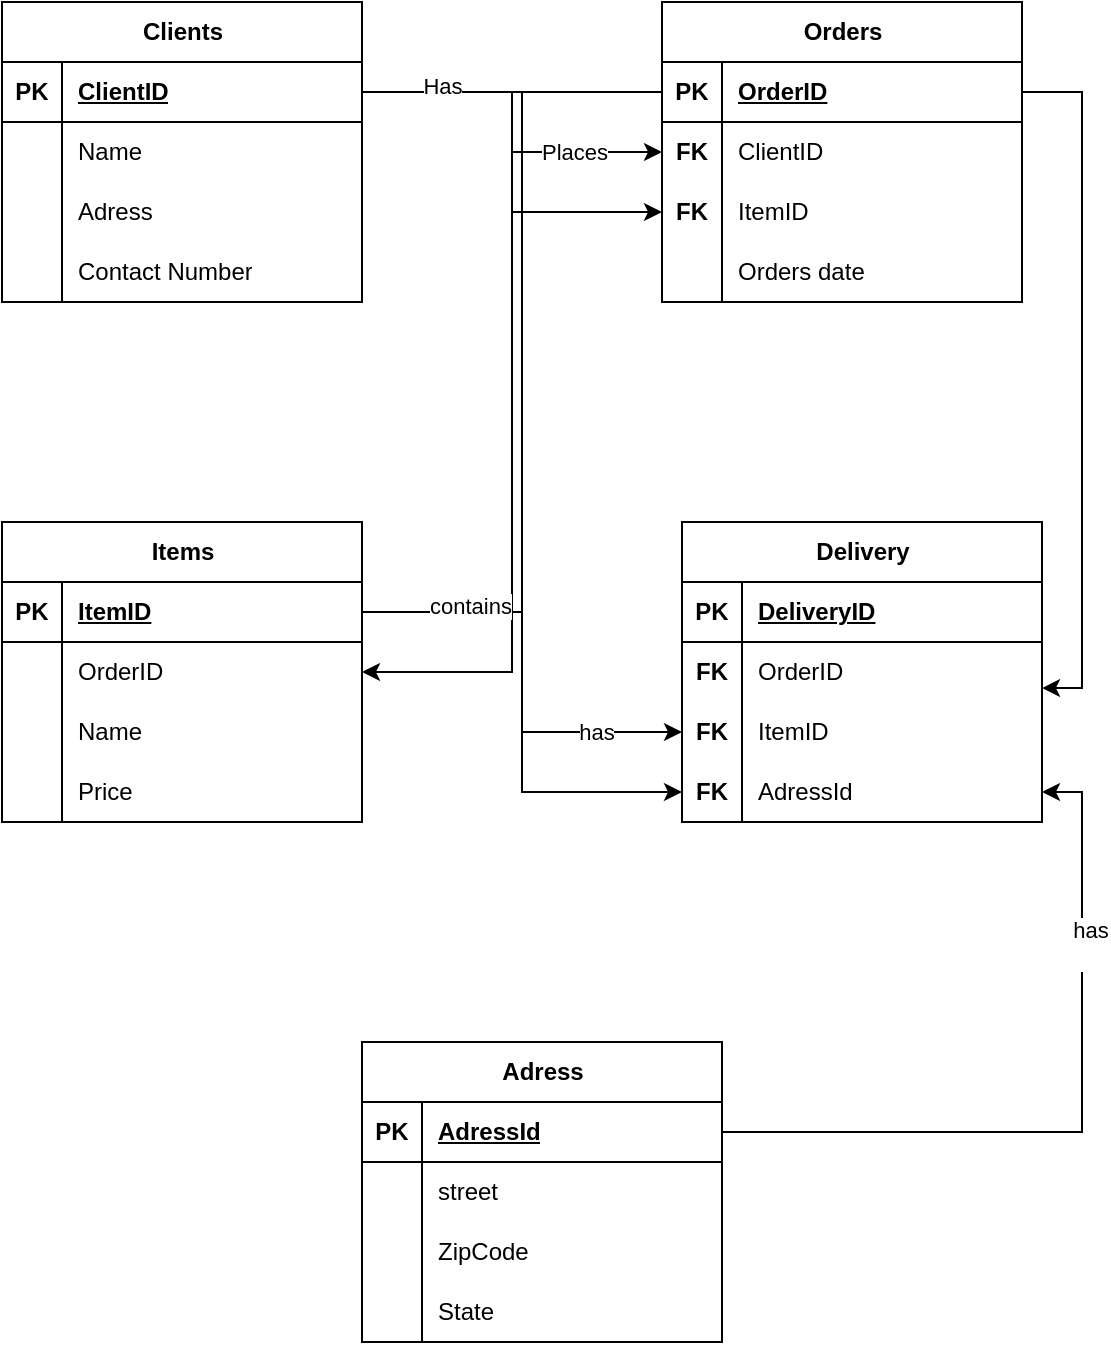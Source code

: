 <mxfile version="22.1.20" type="github">
  <diagram name="Page-1" id="TirgFx9YtodZcMTYf3aa">
    <mxGraphModel dx="944" dy="635" grid="1" gridSize="10" guides="1" tooltips="1" connect="1" arrows="1" fold="1" page="1" pageScale="1" pageWidth="850" pageHeight="1100" math="0" shadow="0">
      <root>
        <mxCell id="0" />
        <mxCell id="1" parent="0" />
        <mxCell id="eYpAsCzS3CUe_JjJ_ccd-61" value="Clients" style="shape=table;startSize=30;container=1;collapsible=1;childLayout=tableLayout;fixedRows=1;rowLines=0;fontStyle=1;align=center;resizeLast=1;html=1;" vertex="1" parent="1">
          <mxGeometry x="150" y="140" width="180" height="150" as="geometry" />
        </mxCell>
        <mxCell id="eYpAsCzS3CUe_JjJ_ccd-62" value="" style="shape=tableRow;horizontal=0;startSize=0;swimlaneHead=0;swimlaneBody=0;fillColor=none;collapsible=0;dropTarget=0;points=[[0,0.5],[1,0.5]];portConstraint=eastwest;top=0;left=0;right=0;bottom=1;" vertex="1" parent="eYpAsCzS3CUe_JjJ_ccd-61">
          <mxGeometry y="30" width="180" height="30" as="geometry" />
        </mxCell>
        <mxCell id="eYpAsCzS3CUe_JjJ_ccd-63" value="PK" style="shape=partialRectangle;connectable=0;fillColor=none;top=0;left=0;bottom=0;right=0;fontStyle=1;overflow=hidden;whiteSpace=wrap;html=1;" vertex="1" parent="eYpAsCzS3CUe_JjJ_ccd-62">
          <mxGeometry width="30" height="30" as="geometry">
            <mxRectangle width="30" height="30" as="alternateBounds" />
          </mxGeometry>
        </mxCell>
        <mxCell id="eYpAsCzS3CUe_JjJ_ccd-64" value="ClientID" style="shape=partialRectangle;connectable=0;fillColor=none;top=0;left=0;bottom=0;right=0;align=left;spacingLeft=6;fontStyle=5;overflow=hidden;whiteSpace=wrap;html=1;" vertex="1" parent="eYpAsCzS3CUe_JjJ_ccd-62">
          <mxGeometry x="30" width="150" height="30" as="geometry">
            <mxRectangle width="150" height="30" as="alternateBounds" />
          </mxGeometry>
        </mxCell>
        <mxCell id="eYpAsCzS3CUe_JjJ_ccd-65" value="" style="shape=tableRow;horizontal=0;startSize=0;swimlaneHead=0;swimlaneBody=0;fillColor=none;collapsible=0;dropTarget=0;points=[[0,0.5],[1,0.5]];portConstraint=eastwest;top=0;left=0;right=0;bottom=0;" vertex="1" parent="eYpAsCzS3CUe_JjJ_ccd-61">
          <mxGeometry y="60" width="180" height="30" as="geometry" />
        </mxCell>
        <mxCell id="eYpAsCzS3CUe_JjJ_ccd-66" value="" style="shape=partialRectangle;connectable=0;fillColor=none;top=0;left=0;bottom=0;right=0;editable=1;overflow=hidden;whiteSpace=wrap;html=1;" vertex="1" parent="eYpAsCzS3CUe_JjJ_ccd-65">
          <mxGeometry width="30" height="30" as="geometry">
            <mxRectangle width="30" height="30" as="alternateBounds" />
          </mxGeometry>
        </mxCell>
        <mxCell id="eYpAsCzS3CUe_JjJ_ccd-67" value="Name" style="shape=partialRectangle;connectable=0;fillColor=none;top=0;left=0;bottom=0;right=0;align=left;spacingLeft=6;overflow=hidden;whiteSpace=wrap;html=1;" vertex="1" parent="eYpAsCzS3CUe_JjJ_ccd-65">
          <mxGeometry x="30" width="150" height="30" as="geometry">
            <mxRectangle width="150" height="30" as="alternateBounds" />
          </mxGeometry>
        </mxCell>
        <mxCell id="eYpAsCzS3CUe_JjJ_ccd-68" value="" style="shape=tableRow;horizontal=0;startSize=0;swimlaneHead=0;swimlaneBody=0;fillColor=none;collapsible=0;dropTarget=0;points=[[0,0.5],[1,0.5]];portConstraint=eastwest;top=0;left=0;right=0;bottom=0;" vertex="1" parent="eYpAsCzS3CUe_JjJ_ccd-61">
          <mxGeometry y="90" width="180" height="30" as="geometry" />
        </mxCell>
        <mxCell id="eYpAsCzS3CUe_JjJ_ccd-69" value="" style="shape=partialRectangle;connectable=0;fillColor=none;top=0;left=0;bottom=0;right=0;editable=1;overflow=hidden;whiteSpace=wrap;html=1;" vertex="1" parent="eYpAsCzS3CUe_JjJ_ccd-68">
          <mxGeometry width="30" height="30" as="geometry">
            <mxRectangle width="30" height="30" as="alternateBounds" />
          </mxGeometry>
        </mxCell>
        <mxCell id="eYpAsCzS3CUe_JjJ_ccd-70" value="Adress" style="shape=partialRectangle;connectable=0;fillColor=none;top=0;left=0;bottom=0;right=0;align=left;spacingLeft=6;overflow=hidden;whiteSpace=wrap;html=1;" vertex="1" parent="eYpAsCzS3CUe_JjJ_ccd-68">
          <mxGeometry x="30" width="150" height="30" as="geometry">
            <mxRectangle width="150" height="30" as="alternateBounds" />
          </mxGeometry>
        </mxCell>
        <mxCell id="eYpAsCzS3CUe_JjJ_ccd-71" value="" style="shape=tableRow;horizontal=0;startSize=0;swimlaneHead=0;swimlaneBody=0;fillColor=none;collapsible=0;dropTarget=0;points=[[0,0.5],[1,0.5]];portConstraint=eastwest;top=0;left=0;right=0;bottom=0;" vertex="1" parent="eYpAsCzS3CUe_JjJ_ccd-61">
          <mxGeometry y="120" width="180" height="30" as="geometry" />
        </mxCell>
        <mxCell id="eYpAsCzS3CUe_JjJ_ccd-72" value="" style="shape=partialRectangle;connectable=0;fillColor=none;top=0;left=0;bottom=0;right=0;editable=1;overflow=hidden;whiteSpace=wrap;html=1;" vertex="1" parent="eYpAsCzS3CUe_JjJ_ccd-71">
          <mxGeometry width="30" height="30" as="geometry">
            <mxRectangle width="30" height="30" as="alternateBounds" />
          </mxGeometry>
        </mxCell>
        <mxCell id="eYpAsCzS3CUe_JjJ_ccd-73" value="Contact Number" style="shape=partialRectangle;connectable=0;fillColor=none;top=0;left=0;bottom=0;right=0;align=left;spacingLeft=6;overflow=hidden;whiteSpace=wrap;html=1;" vertex="1" parent="eYpAsCzS3CUe_JjJ_ccd-71">
          <mxGeometry x="30" width="150" height="30" as="geometry">
            <mxRectangle width="150" height="30" as="alternateBounds" />
          </mxGeometry>
        </mxCell>
        <mxCell id="eYpAsCzS3CUe_JjJ_ccd-74" value="Orders" style="shape=table;startSize=30;container=1;collapsible=1;childLayout=tableLayout;fixedRows=1;rowLines=0;fontStyle=1;align=center;resizeLast=1;html=1;" vertex="1" parent="1">
          <mxGeometry x="480" y="140" width="180" height="150" as="geometry" />
        </mxCell>
        <mxCell id="eYpAsCzS3CUe_JjJ_ccd-75" value="" style="shape=tableRow;horizontal=0;startSize=0;swimlaneHead=0;swimlaneBody=0;fillColor=none;collapsible=0;dropTarget=0;points=[[0,0.5],[1,0.5]];portConstraint=eastwest;top=0;left=0;right=0;bottom=1;" vertex="1" parent="eYpAsCzS3CUe_JjJ_ccd-74">
          <mxGeometry y="30" width="180" height="30" as="geometry" />
        </mxCell>
        <mxCell id="eYpAsCzS3CUe_JjJ_ccd-76" value="PK" style="shape=partialRectangle;connectable=0;fillColor=none;top=0;left=0;bottom=0;right=0;fontStyle=1;overflow=hidden;whiteSpace=wrap;html=1;" vertex="1" parent="eYpAsCzS3CUe_JjJ_ccd-75">
          <mxGeometry width="30" height="30" as="geometry">
            <mxRectangle width="30" height="30" as="alternateBounds" />
          </mxGeometry>
        </mxCell>
        <mxCell id="eYpAsCzS3CUe_JjJ_ccd-77" value="OrderID" style="shape=partialRectangle;connectable=0;fillColor=none;top=0;left=0;bottom=0;right=0;align=left;spacingLeft=6;fontStyle=5;overflow=hidden;whiteSpace=wrap;html=1;" vertex="1" parent="eYpAsCzS3CUe_JjJ_ccd-75">
          <mxGeometry x="30" width="150" height="30" as="geometry">
            <mxRectangle width="150" height="30" as="alternateBounds" />
          </mxGeometry>
        </mxCell>
        <mxCell id="eYpAsCzS3CUe_JjJ_ccd-78" value="" style="shape=tableRow;horizontal=0;startSize=0;swimlaneHead=0;swimlaneBody=0;fillColor=none;collapsible=0;dropTarget=0;points=[[0,0.5],[1,0.5]];portConstraint=eastwest;top=0;left=0;right=0;bottom=0;" vertex="1" parent="eYpAsCzS3CUe_JjJ_ccd-74">
          <mxGeometry y="60" width="180" height="30" as="geometry" />
        </mxCell>
        <mxCell id="eYpAsCzS3CUe_JjJ_ccd-79" value="&lt;b&gt;FK&lt;/b&gt;" style="shape=partialRectangle;connectable=0;fillColor=none;top=0;left=0;bottom=0;right=0;editable=1;overflow=hidden;whiteSpace=wrap;html=1;" vertex="1" parent="eYpAsCzS3CUe_JjJ_ccd-78">
          <mxGeometry width="30" height="30" as="geometry">
            <mxRectangle width="30" height="30" as="alternateBounds" />
          </mxGeometry>
        </mxCell>
        <mxCell id="eYpAsCzS3CUe_JjJ_ccd-80" value="ClientID" style="shape=partialRectangle;connectable=0;fillColor=none;top=0;left=0;bottom=0;right=0;align=left;spacingLeft=6;overflow=hidden;whiteSpace=wrap;html=1;" vertex="1" parent="eYpAsCzS3CUe_JjJ_ccd-78">
          <mxGeometry x="30" width="150" height="30" as="geometry">
            <mxRectangle width="150" height="30" as="alternateBounds" />
          </mxGeometry>
        </mxCell>
        <mxCell id="eYpAsCzS3CUe_JjJ_ccd-81" value="" style="shape=tableRow;horizontal=0;startSize=0;swimlaneHead=0;swimlaneBody=0;fillColor=none;collapsible=0;dropTarget=0;points=[[0,0.5],[1,0.5]];portConstraint=eastwest;top=0;left=0;right=0;bottom=0;" vertex="1" parent="eYpAsCzS3CUe_JjJ_ccd-74">
          <mxGeometry y="90" width="180" height="30" as="geometry" />
        </mxCell>
        <mxCell id="eYpAsCzS3CUe_JjJ_ccd-82" value="&lt;b&gt;FK&lt;/b&gt;" style="shape=partialRectangle;connectable=0;fillColor=none;top=0;left=0;bottom=0;right=0;editable=1;overflow=hidden;whiteSpace=wrap;html=1;" vertex="1" parent="eYpAsCzS3CUe_JjJ_ccd-81">
          <mxGeometry width="30" height="30" as="geometry">
            <mxRectangle width="30" height="30" as="alternateBounds" />
          </mxGeometry>
        </mxCell>
        <mxCell id="eYpAsCzS3CUe_JjJ_ccd-83" value="ItemID" style="shape=partialRectangle;connectable=0;fillColor=none;top=0;left=0;bottom=0;right=0;align=left;spacingLeft=6;overflow=hidden;whiteSpace=wrap;html=1;" vertex="1" parent="eYpAsCzS3CUe_JjJ_ccd-81">
          <mxGeometry x="30" width="150" height="30" as="geometry">
            <mxRectangle width="150" height="30" as="alternateBounds" />
          </mxGeometry>
        </mxCell>
        <mxCell id="eYpAsCzS3CUe_JjJ_ccd-84" value="" style="shape=tableRow;horizontal=0;startSize=0;swimlaneHead=0;swimlaneBody=0;fillColor=none;collapsible=0;dropTarget=0;points=[[0,0.5],[1,0.5]];portConstraint=eastwest;top=0;left=0;right=0;bottom=0;" vertex="1" parent="eYpAsCzS3CUe_JjJ_ccd-74">
          <mxGeometry y="120" width="180" height="30" as="geometry" />
        </mxCell>
        <mxCell id="eYpAsCzS3CUe_JjJ_ccd-85" value="" style="shape=partialRectangle;connectable=0;fillColor=none;top=0;left=0;bottom=0;right=0;editable=1;overflow=hidden;whiteSpace=wrap;html=1;" vertex="1" parent="eYpAsCzS3CUe_JjJ_ccd-84">
          <mxGeometry width="30" height="30" as="geometry">
            <mxRectangle width="30" height="30" as="alternateBounds" />
          </mxGeometry>
        </mxCell>
        <mxCell id="eYpAsCzS3CUe_JjJ_ccd-86" value="Orders date" style="shape=partialRectangle;connectable=0;fillColor=none;top=0;left=0;bottom=0;right=0;align=left;spacingLeft=6;overflow=hidden;whiteSpace=wrap;html=1;" vertex="1" parent="eYpAsCzS3CUe_JjJ_ccd-84">
          <mxGeometry x="30" width="150" height="30" as="geometry">
            <mxRectangle width="150" height="30" as="alternateBounds" />
          </mxGeometry>
        </mxCell>
        <mxCell id="eYpAsCzS3CUe_JjJ_ccd-87" value="Items" style="shape=table;startSize=30;container=1;collapsible=1;childLayout=tableLayout;fixedRows=1;rowLines=0;fontStyle=1;align=center;resizeLast=1;html=1;" vertex="1" parent="1">
          <mxGeometry x="150" y="400" width="180" height="150" as="geometry" />
        </mxCell>
        <mxCell id="eYpAsCzS3CUe_JjJ_ccd-88" value="" style="shape=tableRow;horizontal=0;startSize=0;swimlaneHead=0;swimlaneBody=0;fillColor=none;collapsible=0;dropTarget=0;points=[[0,0.5],[1,0.5]];portConstraint=eastwest;top=0;left=0;right=0;bottom=1;" vertex="1" parent="eYpAsCzS3CUe_JjJ_ccd-87">
          <mxGeometry y="30" width="180" height="30" as="geometry" />
        </mxCell>
        <mxCell id="eYpAsCzS3CUe_JjJ_ccd-89" value="PK" style="shape=partialRectangle;connectable=0;fillColor=none;top=0;left=0;bottom=0;right=0;fontStyle=1;overflow=hidden;whiteSpace=wrap;html=1;" vertex="1" parent="eYpAsCzS3CUe_JjJ_ccd-88">
          <mxGeometry width="30" height="30" as="geometry">
            <mxRectangle width="30" height="30" as="alternateBounds" />
          </mxGeometry>
        </mxCell>
        <mxCell id="eYpAsCzS3CUe_JjJ_ccd-90" value="ItemID" style="shape=partialRectangle;connectable=0;fillColor=none;top=0;left=0;bottom=0;right=0;align=left;spacingLeft=6;fontStyle=5;overflow=hidden;whiteSpace=wrap;html=1;" vertex="1" parent="eYpAsCzS3CUe_JjJ_ccd-88">
          <mxGeometry x="30" width="150" height="30" as="geometry">
            <mxRectangle width="150" height="30" as="alternateBounds" />
          </mxGeometry>
        </mxCell>
        <mxCell id="eYpAsCzS3CUe_JjJ_ccd-91" value="" style="shape=tableRow;horizontal=0;startSize=0;swimlaneHead=0;swimlaneBody=0;fillColor=none;collapsible=0;dropTarget=0;points=[[0,0.5],[1,0.5]];portConstraint=eastwest;top=0;left=0;right=0;bottom=0;" vertex="1" parent="eYpAsCzS3CUe_JjJ_ccd-87">
          <mxGeometry y="60" width="180" height="30" as="geometry" />
        </mxCell>
        <mxCell id="eYpAsCzS3CUe_JjJ_ccd-92" value="" style="shape=partialRectangle;connectable=0;fillColor=none;top=0;left=0;bottom=0;right=0;editable=1;overflow=hidden;whiteSpace=wrap;html=1;" vertex="1" parent="eYpAsCzS3CUe_JjJ_ccd-91">
          <mxGeometry width="30" height="30" as="geometry">
            <mxRectangle width="30" height="30" as="alternateBounds" />
          </mxGeometry>
        </mxCell>
        <mxCell id="eYpAsCzS3CUe_JjJ_ccd-93" value="OrderID" style="shape=partialRectangle;connectable=0;fillColor=none;top=0;left=0;bottom=0;right=0;align=left;spacingLeft=6;overflow=hidden;whiteSpace=wrap;html=1;" vertex="1" parent="eYpAsCzS3CUe_JjJ_ccd-91">
          <mxGeometry x="30" width="150" height="30" as="geometry">
            <mxRectangle width="150" height="30" as="alternateBounds" />
          </mxGeometry>
        </mxCell>
        <mxCell id="eYpAsCzS3CUe_JjJ_ccd-94" value="" style="shape=tableRow;horizontal=0;startSize=0;swimlaneHead=0;swimlaneBody=0;fillColor=none;collapsible=0;dropTarget=0;points=[[0,0.5],[1,0.5]];portConstraint=eastwest;top=0;left=0;right=0;bottom=0;" vertex="1" parent="eYpAsCzS3CUe_JjJ_ccd-87">
          <mxGeometry y="90" width="180" height="30" as="geometry" />
        </mxCell>
        <mxCell id="eYpAsCzS3CUe_JjJ_ccd-95" value="" style="shape=partialRectangle;connectable=0;fillColor=none;top=0;left=0;bottom=0;right=0;editable=1;overflow=hidden;whiteSpace=wrap;html=1;" vertex="1" parent="eYpAsCzS3CUe_JjJ_ccd-94">
          <mxGeometry width="30" height="30" as="geometry">
            <mxRectangle width="30" height="30" as="alternateBounds" />
          </mxGeometry>
        </mxCell>
        <mxCell id="eYpAsCzS3CUe_JjJ_ccd-96" value="Name" style="shape=partialRectangle;connectable=0;fillColor=none;top=0;left=0;bottom=0;right=0;align=left;spacingLeft=6;overflow=hidden;whiteSpace=wrap;html=1;" vertex="1" parent="eYpAsCzS3CUe_JjJ_ccd-94">
          <mxGeometry x="30" width="150" height="30" as="geometry">
            <mxRectangle width="150" height="30" as="alternateBounds" />
          </mxGeometry>
        </mxCell>
        <mxCell id="eYpAsCzS3CUe_JjJ_ccd-97" value="" style="shape=tableRow;horizontal=0;startSize=0;swimlaneHead=0;swimlaneBody=0;fillColor=none;collapsible=0;dropTarget=0;points=[[0,0.5],[1,0.5]];portConstraint=eastwest;top=0;left=0;right=0;bottom=0;" vertex="1" parent="eYpAsCzS3CUe_JjJ_ccd-87">
          <mxGeometry y="120" width="180" height="30" as="geometry" />
        </mxCell>
        <mxCell id="eYpAsCzS3CUe_JjJ_ccd-98" value="" style="shape=partialRectangle;connectable=0;fillColor=none;top=0;left=0;bottom=0;right=0;editable=1;overflow=hidden;whiteSpace=wrap;html=1;" vertex="1" parent="eYpAsCzS3CUe_JjJ_ccd-97">
          <mxGeometry width="30" height="30" as="geometry">
            <mxRectangle width="30" height="30" as="alternateBounds" />
          </mxGeometry>
        </mxCell>
        <mxCell id="eYpAsCzS3CUe_JjJ_ccd-99" value="Price" style="shape=partialRectangle;connectable=0;fillColor=none;top=0;left=0;bottom=0;right=0;align=left;spacingLeft=6;overflow=hidden;whiteSpace=wrap;html=1;" vertex="1" parent="eYpAsCzS3CUe_JjJ_ccd-97">
          <mxGeometry x="30" width="150" height="30" as="geometry">
            <mxRectangle width="150" height="30" as="alternateBounds" />
          </mxGeometry>
        </mxCell>
        <mxCell id="eYpAsCzS3CUe_JjJ_ccd-100" value="Delivery" style="shape=table;startSize=30;container=1;collapsible=1;childLayout=tableLayout;fixedRows=1;rowLines=0;fontStyle=1;align=center;resizeLast=1;html=1;" vertex="1" parent="1">
          <mxGeometry x="490" y="400" width="180" height="150" as="geometry" />
        </mxCell>
        <mxCell id="eYpAsCzS3CUe_JjJ_ccd-101" value="" style="shape=tableRow;horizontal=0;startSize=0;swimlaneHead=0;swimlaneBody=0;fillColor=none;collapsible=0;dropTarget=0;points=[[0,0.5],[1,0.5]];portConstraint=eastwest;top=0;left=0;right=0;bottom=1;" vertex="1" parent="eYpAsCzS3CUe_JjJ_ccd-100">
          <mxGeometry y="30" width="180" height="30" as="geometry" />
        </mxCell>
        <mxCell id="eYpAsCzS3CUe_JjJ_ccd-102" value="PK" style="shape=partialRectangle;connectable=0;fillColor=none;top=0;left=0;bottom=0;right=0;fontStyle=1;overflow=hidden;whiteSpace=wrap;html=1;" vertex="1" parent="eYpAsCzS3CUe_JjJ_ccd-101">
          <mxGeometry width="30" height="30" as="geometry">
            <mxRectangle width="30" height="30" as="alternateBounds" />
          </mxGeometry>
        </mxCell>
        <mxCell id="eYpAsCzS3CUe_JjJ_ccd-103" value="DeliveryID" style="shape=partialRectangle;connectable=0;fillColor=none;top=0;left=0;bottom=0;right=0;align=left;spacingLeft=6;fontStyle=5;overflow=hidden;whiteSpace=wrap;html=1;" vertex="1" parent="eYpAsCzS3CUe_JjJ_ccd-101">
          <mxGeometry x="30" width="150" height="30" as="geometry">
            <mxRectangle width="150" height="30" as="alternateBounds" />
          </mxGeometry>
        </mxCell>
        <mxCell id="eYpAsCzS3CUe_JjJ_ccd-104" value="" style="shape=tableRow;horizontal=0;startSize=0;swimlaneHead=0;swimlaneBody=0;fillColor=none;collapsible=0;dropTarget=0;points=[[0,0.5],[1,0.5]];portConstraint=eastwest;top=0;left=0;right=0;bottom=0;" vertex="1" parent="eYpAsCzS3CUe_JjJ_ccd-100">
          <mxGeometry y="60" width="180" height="30" as="geometry" />
        </mxCell>
        <mxCell id="eYpAsCzS3CUe_JjJ_ccd-105" value="&lt;b&gt;FK&lt;/b&gt;" style="shape=partialRectangle;connectable=0;fillColor=none;top=0;left=0;bottom=0;right=0;editable=1;overflow=hidden;whiteSpace=wrap;html=1;" vertex="1" parent="eYpAsCzS3CUe_JjJ_ccd-104">
          <mxGeometry width="30" height="30" as="geometry">
            <mxRectangle width="30" height="30" as="alternateBounds" />
          </mxGeometry>
        </mxCell>
        <mxCell id="eYpAsCzS3CUe_JjJ_ccd-106" value="OrderID" style="shape=partialRectangle;connectable=0;fillColor=none;top=0;left=0;bottom=0;right=0;align=left;spacingLeft=6;overflow=hidden;whiteSpace=wrap;html=1;" vertex="1" parent="eYpAsCzS3CUe_JjJ_ccd-104">
          <mxGeometry x="30" width="150" height="30" as="geometry">
            <mxRectangle width="150" height="30" as="alternateBounds" />
          </mxGeometry>
        </mxCell>
        <mxCell id="eYpAsCzS3CUe_JjJ_ccd-107" value="" style="shape=tableRow;horizontal=0;startSize=0;swimlaneHead=0;swimlaneBody=0;fillColor=none;collapsible=0;dropTarget=0;points=[[0,0.5],[1,0.5]];portConstraint=eastwest;top=0;left=0;right=0;bottom=0;" vertex="1" parent="eYpAsCzS3CUe_JjJ_ccd-100">
          <mxGeometry y="90" width="180" height="30" as="geometry" />
        </mxCell>
        <mxCell id="eYpAsCzS3CUe_JjJ_ccd-108" value="&lt;b&gt;FK&lt;/b&gt;" style="shape=partialRectangle;connectable=0;fillColor=none;top=0;left=0;bottom=0;right=0;editable=1;overflow=hidden;whiteSpace=wrap;html=1;" vertex="1" parent="eYpAsCzS3CUe_JjJ_ccd-107">
          <mxGeometry width="30" height="30" as="geometry">
            <mxRectangle width="30" height="30" as="alternateBounds" />
          </mxGeometry>
        </mxCell>
        <mxCell id="eYpAsCzS3CUe_JjJ_ccd-109" value="ItemID" style="shape=partialRectangle;connectable=0;fillColor=none;top=0;left=0;bottom=0;right=0;align=left;spacingLeft=6;overflow=hidden;whiteSpace=wrap;html=1;" vertex="1" parent="eYpAsCzS3CUe_JjJ_ccd-107">
          <mxGeometry x="30" width="150" height="30" as="geometry">
            <mxRectangle width="150" height="30" as="alternateBounds" />
          </mxGeometry>
        </mxCell>
        <mxCell id="eYpAsCzS3CUe_JjJ_ccd-110" value="" style="shape=tableRow;horizontal=0;startSize=0;swimlaneHead=0;swimlaneBody=0;fillColor=none;collapsible=0;dropTarget=0;points=[[0,0.5],[1,0.5]];portConstraint=eastwest;top=0;left=0;right=0;bottom=0;" vertex="1" parent="eYpAsCzS3CUe_JjJ_ccd-100">
          <mxGeometry y="120" width="180" height="30" as="geometry" />
        </mxCell>
        <mxCell id="eYpAsCzS3CUe_JjJ_ccd-111" value="&lt;b&gt;FK&lt;/b&gt;" style="shape=partialRectangle;connectable=0;fillColor=none;top=0;left=0;bottom=0;right=0;editable=1;overflow=hidden;whiteSpace=wrap;html=1;" vertex="1" parent="eYpAsCzS3CUe_JjJ_ccd-110">
          <mxGeometry width="30" height="30" as="geometry">
            <mxRectangle width="30" height="30" as="alternateBounds" />
          </mxGeometry>
        </mxCell>
        <mxCell id="eYpAsCzS3CUe_JjJ_ccd-112" value="AdressId" style="shape=partialRectangle;connectable=0;fillColor=none;top=0;left=0;bottom=0;right=0;align=left;spacingLeft=6;overflow=hidden;whiteSpace=wrap;html=1;" vertex="1" parent="eYpAsCzS3CUe_JjJ_ccd-110">
          <mxGeometry x="30" width="150" height="30" as="geometry">
            <mxRectangle width="150" height="30" as="alternateBounds" />
          </mxGeometry>
        </mxCell>
        <mxCell id="eYpAsCzS3CUe_JjJ_ccd-113" style="edgeStyle=orthogonalEdgeStyle;rounded=0;orthogonalLoop=1;jettySize=auto;html=1;entryX=0;entryY=0.5;entryDx=0;entryDy=0;" edge="1" parent="1" source="eYpAsCzS3CUe_JjJ_ccd-62" target="eYpAsCzS3CUe_JjJ_ccd-78">
          <mxGeometry relative="1" as="geometry" />
        </mxCell>
        <mxCell id="eYpAsCzS3CUe_JjJ_ccd-136" value="Places" style="edgeLabel;html=1;align=center;verticalAlign=middle;resizable=0;points=[];" vertex="1" connectable="0" parent="eYpAsCzS3CUe_JjJ_ccd-113">
          <mxGeometry x="0.511" relative="1" as="geometry">
            <mxPoint as="offset" />
          </mxGeometry>
        </mxCell>
        <mxCell id="eYpAsCzS3CUe_JjJ_ccd-114" style="edgeStyle=orthogonalEdgeStyle;rounded=0;orthogonalLoop=1;jettySize=auto;html=1;entryX=1;entryY=0.5;entryDx=0;entryDy=0;" edge="1" parent="1" source="eYpAsCzS3CUe_JjJ_ccd-75" target="eYpAsCzS3CUe_JjJ_ccd-91">
          <mxGeometry relative="1" as="geometry" />
        </mxCell>
        <mxCell id="eYpAsCzS3CUe_JjJ_ccd-117" style="edgeStyle=orthogonalEdgeStyle;rounded=0;orthogonalLoop=1;jettySize=auto;html=1;" edge="1" parent="1" source="eYpAsCzS3CUe_JjJ_ccd-62" target="eYpAsCzS3CUe_JjJ_ccd-110">
          <mxGeometry relative="1" as="geometry" />
        </mxCell>
        <mxCell id="eYpAsCzS3CUe_JjJ_ccd-135" value="Has" style="edgeLabel;html=1;align=center;verticalAlign=middle;resizable=0;points=[];" vertex="1" connectable="0" parent="eYpAsCzS3CUe_JjJ_ccd-117">
          <mxGeometry x="-0.843" y="3" relative="1" as="geometry">
            <mxPoint as="offset" />
          </mxGeometry>
        </mxCell>
        <mxCell id="eYpAsCzS3CUe_JjJ_ccd-118" style="edgeStyle=orthogonalEdgeStyle;rounded=0;orthogonalLoop=1;jettySize=auto;html=1;entryX=0;entryY=0.5;entryDx=0;entryDy=0;" edge="1" parent="1" source="eYpAsCzS3CUe_JjJ_ccd-88" target="eYpAsCzS3CUe_JjJ_ccd-81">
          <mxGeometry relative="1" as="geometry" />
        </mxCell>
        <mxCell id="eYpAsCzS3CUe_JjJ_ccd-119" style="edgeStyle=orthogonalEdgeStyle;rounded=0;orthogonalLoop=1;jettySize=auto;html=1;entryX=0;entryY=0.5;entryDx=0;entryDy=0;" edge="1" parent="1" source="eYpAsCzS3CUe_JjJ_ccd-88" target="eYpAsCzS3CUe_JjJ_ccd-107">
          <mxGeometry relative="1" as="geometry" />
        </mxCell>
        <mxCell id="eYpAsCzS3CUe_JjJ_ccd-137" value="contains" style="edgeLabel;html=1;align=center;verticalAlign=middle;resizable=0;points=[];" vertex="1" connectable="0" parent="eYpAsCzS3CUe_JjJ_ccd-119">
          <mxGeometry x="-0.509" y="3" relative="1" as="geometry">
            <mxPoint as="offset" />
          </mxGeometry>
        </mxCell>
        <mxCell id="eYpAsCzS3CUe_JjJ_ccd-138" value="has" style="edgeLabel;html=1;align=center;verticalAlign=middle;resizable=0;points=[];" vertex="1" connectable="0" parent="eYpAsCzS3CUe_JjJ_ccd-119">
          <mxGeometry x="0.609" relative="1" as="geometry">
            <mxPoint as="offset" />
          </mxGeometry>
        </mxCell>
        <mxCell id="eYpAsCzS3CUe_JjJ_ccd-120" style="edgeStyle=orthogonalEdgeStyle;rounded=0;orthogonalLoop=1;jettySize=auto;html=1;entryX=1;entryY=0.767;entryDx=0;entryDy=0;entryPerimeter=0;" edge="1" parent="1" source="eYpAsCzS3CUe_JjJ_ccd-75" target="eYpAsCzS3CUe_JjJ_ccd-104">
          <mxGeometry relative="1" as="geometry" />
        </mxCell>
        <mxCell id="eYpAsCzS3CUe_JjJ_ccd-121" value="Adress" style="shape=table;startSize=30;container=1;collapsible=1;childLayout=tableLayout;fixedRows=1;rowLines=0;fontStyle=1;align=center;resizeLast=1;html=1;" vertex="1" parent="1">
          <mxGeometry x="330" y="660" width="180" height="150" as="geometry" />
        </mxCell>
        <mxCell id="eYpAsCzS3CUe_JjJ_ccd-122" value="" style="shape=tableRow;horizontal=0;startSize=0;swimlaneHead=0;swimlaneBody=0;fillColor=none;collapsible=0;dropTarget=0;points=[[0,0.5],[1,0.5]];portConstraint=eastwest;top=0;left=0;right=0;bottom=1;" vertex="1" parent="eYpAsCzS3CUe_JjJ_ccd-121">
          <mxGeometry y="30" width="180" height="30" as="geometry" />
        </mxCell>
        <mxCell id="eYpAsCzS3CUe_JjJ_ccd-123" value="PK" style="shape=partialRectangle;connectable=0;fillColor=none;top=0;left=0;bottom=0;right=0;fontStyle=1;overflow=hidden;whiteSpace=wrap;html=1;" vertex="1" parent="eYpAsCzS3CUe_JjJ_ccd-122">
          <mxGeometry width="30" height="30" as="geometry">
            <mxRectangle width="30" height="30" as="alternateBounds" />
          </mxGeometry>
        </mxCell>
        <mxCell id="eYpAsCzS3CUe_JjJ_ccd-124" value="AdressId" style="shape=partialRectangle;connectable=0;fillColor=none;top=0;left=0;bottom=0;right=0;align=left;spacingLeft=6;fontStyle=5;overflow=hidden;whiteSpace=wrap;html=1;" vertex="1" parent="eYpAsCzS3CUe_JjJ_ccd-122">
          <mxGeometry x="30" width="150" height="30" as="geometry">
            <mxRectangle width="150" height="30" as="alternateBounds" />
          </mxGeometry>
        </mxCell>
        <mxCell id="eYpAsCzS3CUe_JjJ_ccd-125" value="" style="shape=tableRow;horizontal=0;startSize=0;swimlaneHead=0;swimlaneBody=0;fillColor=none;collapsible=0;dropTarget=0;points=[[0,0.5],[1,0.5]];portConstraint=eastwest;top=0;left=0;right=0;bottom=0;" vertex="1" parent="eYpAsCzS3CUe_JjJ_ccd-121">
          <mxGeometry y="60" width="180" height="30" as="geometry" />
        </mxCell>
        <mxCell id="eYpAsCzS3CUe_JjJ_ccd-126" value="" style="shape=partialRectangle;connectable=0;fillColor=none;top=0;left=0;bottom=0;right=0;editable=1;overflow=hidden;whiteSpace=wrap;html=1;" vertex="1" parent="eYpAsCzS3CUe_JjJ_ccd-125">
          <mxGeometry width="30" height="30" as="geometry">
            <mxRectangle width="30" height="30" as="alternateBounds" />
          </mxGeometry>
        </mxCell>
        <mxCell id="eYpAsCzS3CUe_JjJ_ccd-127" value="street" style="shape=partialRectangle;connectable=0;fillColor=none;top=0;left=0;bottom=0;right=0;align=left;spacingLeft=6;overflow=hidden;whiteSpace=wrap;html=1;" vertex="1" parent="eYpAsCzS3CUe_JjJ_ccd-125">
          <mxGeometry x="30" width="150" height="30" as="geometry">
            <mxRectangle width="150" height="30" as="alternateBounds" />
          </mxGeometry>
        </mxCell>
        <mxCell id="eYpAsCzS3CUe_JjJ_ccd-128" value="" style="shape=tableRow;horizontal=0;startSize=0;swimlaneHead=0;swimlaneBody=0;fillColor=none;collapsible=0;dropTarget=0;points=[[0,0.5],[1,0.5]];portConstraint=eastwest;top=0;left=0;right=0;bottom=0;" vertex="1" parent="eYpAsCzS3CUe_JjJ_ccd-121">
          <mxGeometry y="90" width="180" height="30" as="geometry" />
        </mxCell>
        <mxCell id="eYpAsCzS3CUe_JjJ_ccd-129" value="" style="shape=partialRectangle;connectable=0;fillColor=none;top=0;left=0;bottom=0;right=0;editable=1;overflow=hidden;whiteSpace=wrap;html=1;" vertex="1" parent="eYpAsCzS3CUe_JjJ_ccd-128">
          <mxGeometry width="30" height="30" as="geometry">
            <mxRectangle width="30" height="30" as="alternateBounds" />
          </mxGeometry>
        </mxCell>
        <mxCell id="eYpAsCzS3CUe_JjJ_ccd-130" value="ZipCode" style="shape=partialRectangle;connectable=0;fillColor=none;top=0;left=0;bottom=0;right=0;align=left;spacingLeft=6;overflow=hidden;whiteSpace=wrap;html=1;" vertex="1" parent="eYpAsCzS3CUe_JjJ_ccd-128">
          <mxGeometry x="30" width="150" height="30" as="geometry">
            <mxRectangle width="150" height="30" as="alternateBounds" />
          </mxGeometry>
        </mxCell>
        <mxCell id="eYpAsCzS3CUe_JjJ_ccd-131" value="" style="shape=tableRow;horizontal=0;startSize=0;swimlaneHead=0;swimlaneBody=0;fillColor=none;collapsible=0;dropTarget=0;points=[[0,0.5],[1,0.5]];portConstraint=eastwest;top=0;left=0;right=0;bottom=0;" vertex="1" parent="eYpAsCzS3CUe_JjJ_ccd-121">
          <mxGeometry y="120" width="180" height="30" as="geometry" />
        </mxCell>
        <mxCell id="eYpAsCzS3CUe_JjJ_ccd-132" value="" style="shape=partialRectangle;connectable=0;fillColor=none;top=0;left=0;bottom=0;right=0;editable=1;overflow=hidden;whiteSpace=wrap;html=1;" vertex="1" parent="eYpAsCzS3CUe_JjJ_ccd-131">
          <mxGeometry width="30" height="30" as="geometry">
            <mxRectangle width="30" height="30" as="alternateBounds" />
          </mxGeometry>
        </mxCell>
        <mxCell id="eYpAsCzS3CUe_JjJ_ccd-133" value="State" style="shape=partialRectangle;connectable=0;fillColor=none;top=0;left=0;bottom=0;right=0;align=left;spacingLeft=6;overflow=hidden;whiteSpace=wrap;html=1;" vertex="1" parent="eYpAsCzS3CUe_JjJ_ccd-131">
          <mxGeometry x="30" width="150" height="30" as="geometry">
            <mxRectangle width="150" height="30" as="alternateBounds" />
          </mxGeometry>
        </mxCell>
        <mxCell id="eYpAsCzS3CUe_JjJ_ccd-134" style="edgeStyle=orthogonalEdgeStyle;rounded=0;orthogonalLoop=1;jettySize=auto;html=1;entryX=1;entryY=0.5;entryDx=0;entryDy=0;" edge="1" parent="1" source="eYpAsCzS3CUe_JjJ_ccd-122" target="eYpAsCzS3CUe_JjJ_ccd-110">
          <mxGeometry relative="1" as="geometry" />
        </mxCell>
        <mxCell id="eYpAsCzS3CUe_JjJ_ccd-139" value="&lt;div&gt;has&lt;/div&gt;&lt;div&gt;&lt;br&gt;&lt;/div&gt;" style="edgeLabel;html=1;align=center;verticalAlign=middle;resizable=0;points=[];" vertex="1" connectable="0" parent="eYpAsCzS3CUe_JjJ_ccd-134">
          <mxGeometry x="0.481" y="-4" relative="1" as="geometry">
            <mxPoint as="offset" />
          </mxGeometry>
        </mxCell>
      </root>
    </mxGraphModel>
  </diagram>
</mxfile>
